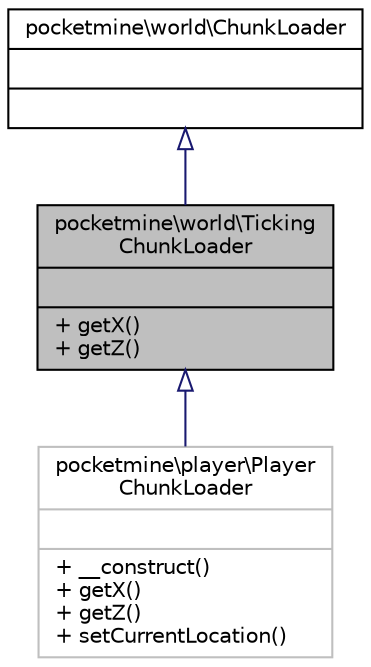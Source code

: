 digraph "pocketmine\world\TickingChunkLoader"
{
 // INTERACTIVE_SVG=YES
 // LATEX_PDF_SIZE
  edge [fontname="Helvetica",fontsize="10",labelfontname="Helvetica",labelfontsize="10"];
  node [fontname="Helvetica",fontsize="10",shape=record];
  Node1 [label="{pocketmine\\world\\Ticking\lChunkLoader\n||+ getX()\l+ getZ()\l}",height=0.2,width=0.4,color="black", fillcolor="grey75", style="filled", fontcolor="black",tooltip=" "];
  Node2 -> Node1 [dir="back",color="midnightblue",fontsize="10",style="solid",arrowtail="onormal",fontname="Helvetica"];
  Node2 [label="{pocketmine\\world\\ChunkLoader\n||}",height=0.2,width=0.4,color="black", fillcolor="white", style="filled",URL="$db/d81/interfacepocketmine_1_1world_1_1_chunk_loader.html",tooltip=" "];
  Node1 -> Node3 [dir="back",color="midnightblue",fontsize="10",style="solid",arrowtail="onormal",fontname="Helvetica"];
  Node3 [label="{pocketmine\\player\\Player\lChunkLoader\n||+ __construct()\l+ getX()\l+ getZ()\l+ setCurrentLocation()\l}",height=0.2,width=0.4,color="grey75", fillcolor="white", style="filled",URL="$d0/dec/classpocketmine_1_1player_1_1_player_chunk_loader.html",tooltip=" "];
}
